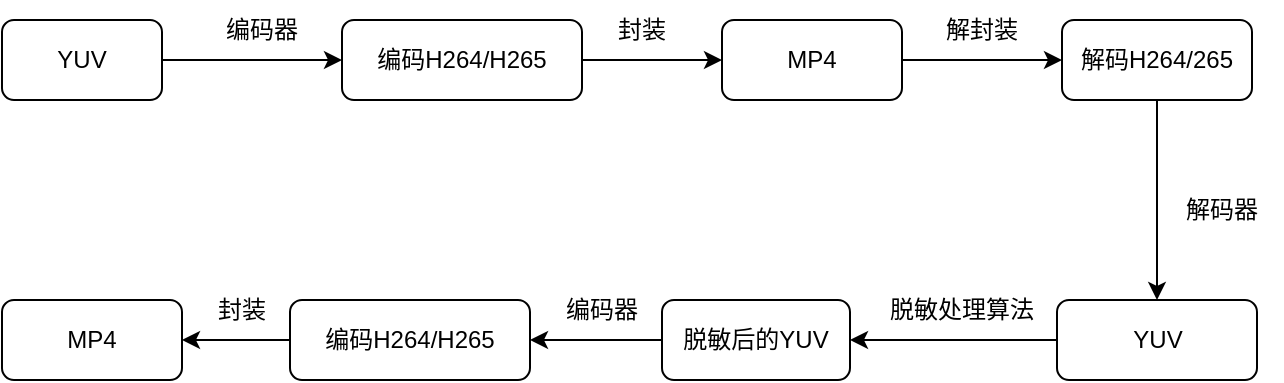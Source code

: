 <mxfile version="22.1.16" type="github">
  <diagram id="C5RBs43oDa-KdzZeNtuy" name="Page-1">
    <mxGraphModel dx="1626" dy="759" grid="1" gridSize="10" guides="1" tooltips="1" connect="1" arrows="1" fold="1" page="1" pageScale="1" pageWidth="827" pageHeight="1169" math="0" shadow="0">
      <root>
        <mxCell id="WIyWlLk6GJQsqaUBKTNV-0" />
        <mxCell id="WIyWlLk6GJQsqaUBKTNV-1" parent="WIyWlLk6GJQsqaUBKTNV-0" />
        <mxCell id="7zYd6-ZZeoP9DbDOQC2W-7" style="edgeStyle=orthogonalEdgeStyle;rounded=0;orthogonalLoop=1;jettySize=auto;html=1;exitX=1;exitY=0.5;exitDx=0;exitDy=0;entryX=0;entryY=0.5;entryDx=0;entryDy=0;" edge="1" parent="WIyWlLk6GJQsqaUBKTNV-1" source="WIyWlLk6GJQsqaUBKTNV-3" target="7zYd6-ZZeoP9DbDOQC2W-0">
          <mxGeometry relative="1" as="geometry" />
        </mxCell>
        <mxCell id="WIyWlLk6GJQsqaUBKTNV-3" value="YUV" style="rounded=1;whiteSpace=wrap;html=1;fontSize=12;glass=0;strokeWidth=1;shadow=0;" parent="WIyWlLk6GJQsqaUBKTNV-1" vertex="1">
          <mxGeometry x="150" y="80" width="80" height="40" as="geometry" />
        </mxCell>
        <mxCell id="7zYd6-ZZeoP9DbDOQC2W-6" style="edgeStyle=orthogonalEdgeStyle;rounded=0;orthogonalLoop=1;jettySize=auto;html=1;exitX=1;exitY=0.5;exitDx=0;exitDy=0;" edge="1" parent="WIyWlLk6GJQsqaUBKTNV-1" source="7zYd6-ZZeoP9DbDOQC2W-0" target="7zYd6-ZZeoP9DbDOQC2W-2">
          <mxGeometry relative="1" as="geometry" />
        </mxCell>
        <mxCell id="7zYd6-ZZeoP9DbDOQC2W-0" value="编码H264/H265" style="rounded=1;whiteSpace=wrap;html=1;fontSize=12;glass=0;strokeWidth=1;shadow=0;" vertex="1" parent="WIyWlLk6GJQsqaUBKTNV-1">
          <mxGeometry x="320" y="80" width="120" height="40" as="geometry" />
        </mxCell>
        <mxCell id="7zYd6-ZZeoP9DbDOQC2W-29" style="edgeStyle=orthogonalEdgeStyle;rounded=0;orthogonalLoop=1;jettySize=auto;html=1;exitX=1;exitY=0.5;exitDx=0;exitDy=0;entryX=0;entryY=0.5;entryDx=0;entryDy=0;" edge="1" parent="WIyWlLk6GJQsqaUBKTNV-1" source="7zYd6-ZZeoP9DbDOQC2W-2" target="7zYd6-ZZeoP9DbDOQC2W-8">
          <mxGeometry relative="1" as="geometry" />
        </mxCell>
        <mxCell id="7zYd6-ZZeoP9DbDOQC2W-2" value="MP4" style="rounded=1;whiteSpace=wrap;html=1;fontSize=12;glass=0;strokeWidth=1;shadow=0;" vertex="1" parent="WIyWlLk6GJQsqaUBKTNV-1">
          <mxGeometry x="510" y="80" width="90" height="40" as="geometry" />
        </mxCell>
        <mxCell id="7zYd6-ZZeoP9DbDOQC2W-30" style="edgeStyle=orthogonalEdgeStyle;rounded=0;orthogonalLoop=1;jettySize=auto;html=1;exitX=0.5;exitY=1;exitDx=0;exitDy=0;entryX=0.5;entryY=0;entryDx=0;entryDy=0;" edge="1" parent="WIyWlLk6GJQsqaUBKTNV-1" source="7zYd6-ZZeoP9DbDOQC2W-8" target="7zYd6-ZZeoP9DbDOQC2W-17">
          <mxGeometry relative="1" as="geometry" />
        </mxCell>
        <mxCell id="7zYd6-ZZeoP9DbDOQC2W-8" value="解码H264/265" style="rounded=1;whiteSpace=wrap;html=1;fontSize=12;glass=0;strokeWidth=1;shadow=0;" vertex="1" parent="WIyWlLk6GJQsqaUBKTNV-1">
          <mxGeometry x="680" y="80" width="95" height="40" as="geometry" />
        </mxCell>
        <mxCell id="7zYd6-ZZeoP9DbDOQC2W-15" value="解封装" style="text;strokeColor=none;align=center;fillColor=none;html=1;verticalAlign=middle;whiteSpace=wrap;rounded=0;" vertex="1" parent="WIyWlLk6GJQsqaUBKTNV-1">
          <mxGeometry x="610" y="70" width="60" height="30" as="geometry" />
        </mxCell>
        <mxCell id="7zYd6-ZZeoP9DbDOQC2W-16" value="封装" style="text;strokeColor=none;align=center;fillColor=none;html=1;verticalAlign=middle;whiteSpace=wrap;rounded=0;" vertex="1" parent="WIyWlLk6GJQsqaUBKTNV-1">
          <mxGeometry x="440" y="70" width="60" height="30" as="geometry" />
        </mxCell>
        <mxCell id="7zYd6-ZZeoP9DbDOQC2W-22" style="edgeStyle=orthogonalEdgeStyle;rounded=0;orthogonalLoop=1;jettySize=auto;html=1;exitX=0;exitY=0.5;exitDx=0;exitDy=0;entryX=1;entryY=0.5;entryDx=0;entryDy=0;" edge="1" parent="WIyWlLk6GJQsqaUBKTNV-1" source="7zYd6-ZZeoP9DbDOQC2W-17" target="7zYd6-ZZeoP9DbDOQC2W-21">
          <mxGeometry relative="1" as="geometry" />
        </mxCell>
        <mxCell id="7zYd6-ZZeoP9DbDOQC2W-17" value="YUV" style="rounded=1;whiteSpace=wrap;html=1;fontSize=12;glass=0;strokeWidth=1;shadow=0;" vertex="1" parent="WIyWlLk6GJQsqaUBKTNV-1">
          <mxGeometry x="677.5" y="220" width="100" height="40" as="geometry" />
        </mxCell>
        <mxCell id="7zYd6-ZZeoP9DbDOQC2W-19" value="编码器" style="text;strokeColor=none;align=center;fillColor=none;html=1;verticalAlign=middle;whiteSpace=wrap;rounded=0;" vertex="1" parent="WIyWlLk6GJQsqaUBKTNV-1">
          <mxGeometry x="250" y="70" width="60" height="30" as="geometry" />
        </mxCell>
        <mxCell id="7zYd6-ZZeoP9DbDOQC2W-20" value="解码器" style="text;strokeColor=none;align=center;fillColor=none;html=1;verticalAlign=middle;whiteSpace=wrap;rounded=0;" vertex="1" parent="WIyWlLk6GJQsqaUBKTNV-1">
          <mxGeometry x="730" y="160" width="60" height="30" as="geometry" />
        </mxCell>
        <mxCell id="7zYd6-ZZeoP9DbDOQC2W-28" style="edgeStyle=orthogonalEdgeStyle;rounded=0;orthogonalLoop=1;jettySize=auto;html=1;exitX=0;exitY=0.5;exitDx=0;exitDy=0;" edge="1" parent="WIyWlLk6GJQsqaUBKTNV-1" source="7zYd6-ZZeoP9DbDOQC2W-21" target="7zYd6-ZZeoP9DbDOQC2W-26">
          <mxGeometry relative="1" as="geometry" />
        </mxCell>
        <mxCell id="7zYd6-ZZeoP9DbDOQC2W-21" value="&lt;p class=&quot;MsoNormal&quot;&gt;脱敏后的YUV&lt;/p&gt;" style="rounded=1;whiteSpace=wrap;html=1;fontSize=12;glass=0;strokeWidth=1;shadow=0;" vertex="1" parent="WIyWlLk6GJQsqaUBKTNV-1">
          <mxGeometry x="480" y="220" width="94" height="40" as="geometry" />
        </mxCell>
        <mxCell id="7zYd6-ZZeoP9DbDOQC2W-23" value="脱敏处理算法" style="text;strokeColor=none;align=center;fillColor=none;html=1;verticalAlign=middle;whiteSpace=wrap;rounded=0;" vertex="1" parent="WIyWlLk6GJQsqaUBKTNV-1">
          <mxGeometry x="590" y="210" width="80" height="30" as="geometry" />
        </mxCell>
        <mxCell id="7zYd6-ZZeoP9DbDOQC2W-25" value="MP4" style="rounded=1;whiteSpace=wrap;html=1;fontSize=12;glass=0;strokeWidth=1;shadow=0;" vertex="1" parent="WIyWlLk6GJQsqaUBKTNV-1">
          <mxGeometry x="150" y="220" width="90" height="40" as="geometry" />
        </mxCell>
        <mxCell id="7zYd6-ZZeoP9DbDOQC2W-33" style="edgeStyle=orthogonalEdgeStyle;rounded=0;orthogonalLoop=1;jettySize=auto;html=1;exitX=0;exitY=0.5;exitDx=0;exitDy=0;" edge="1" parent="WIyWlLk6GJQsqaUBKTNV-1" source="7zYd6-ZZeoP9DbDOQC2W-26" target="7zYd6-ZZeoP9DbDOQC2W-25">
          <mxGeometry relative="1" as="geometry" />
        </mxCell>
        <mxCell id="7zYd6-ZZeoP9DbDOQC2W-26" value="编码H264/H265" style="rounded=1;whiteSpace=wrap;html=1;fontSize=12;glass=0;strokeWidth=1;shadow=0;" vertex="1" parent="WIyWlLk6GJQsqaUBKTNV-1">
          <mxGeometry x="294" y="220" width="120" height="40" as="geometry" />
        </mxCell>
        <mxCell id="7zYd6-ZZeoP9DbDOQC2W-31" value="编码器" style="text;strokeColor=none;align=center;fillColor=none;html=1;verticalAlign=middle;whiteSpace=wrap;rounded=0;" vertex="1" parent="WIyWlLk6GJQsqaUBKTNV-1">
          <mxGeometry x="420" y="210" width="60" height="30" as="geometry" />
        </mxCell>
        <mxCell id="7zYd6-ZZeoP9DbDOQC2W-32" value="封装" style="text;strokeColor=none;align=center;fillColor=none;html=1;verticalAlign=middle;whiteSpace=wrap;rounded=0;" vertex="1" parent="WIyWlLk6GJQsqaUBKTNV-1">
          <mxGeometry x="240" y="210" width="60" height="30" as="geometry" />
        </mxCell>
      </root>
    </mxGraphModel>
  </diagram>
</mxfile>
